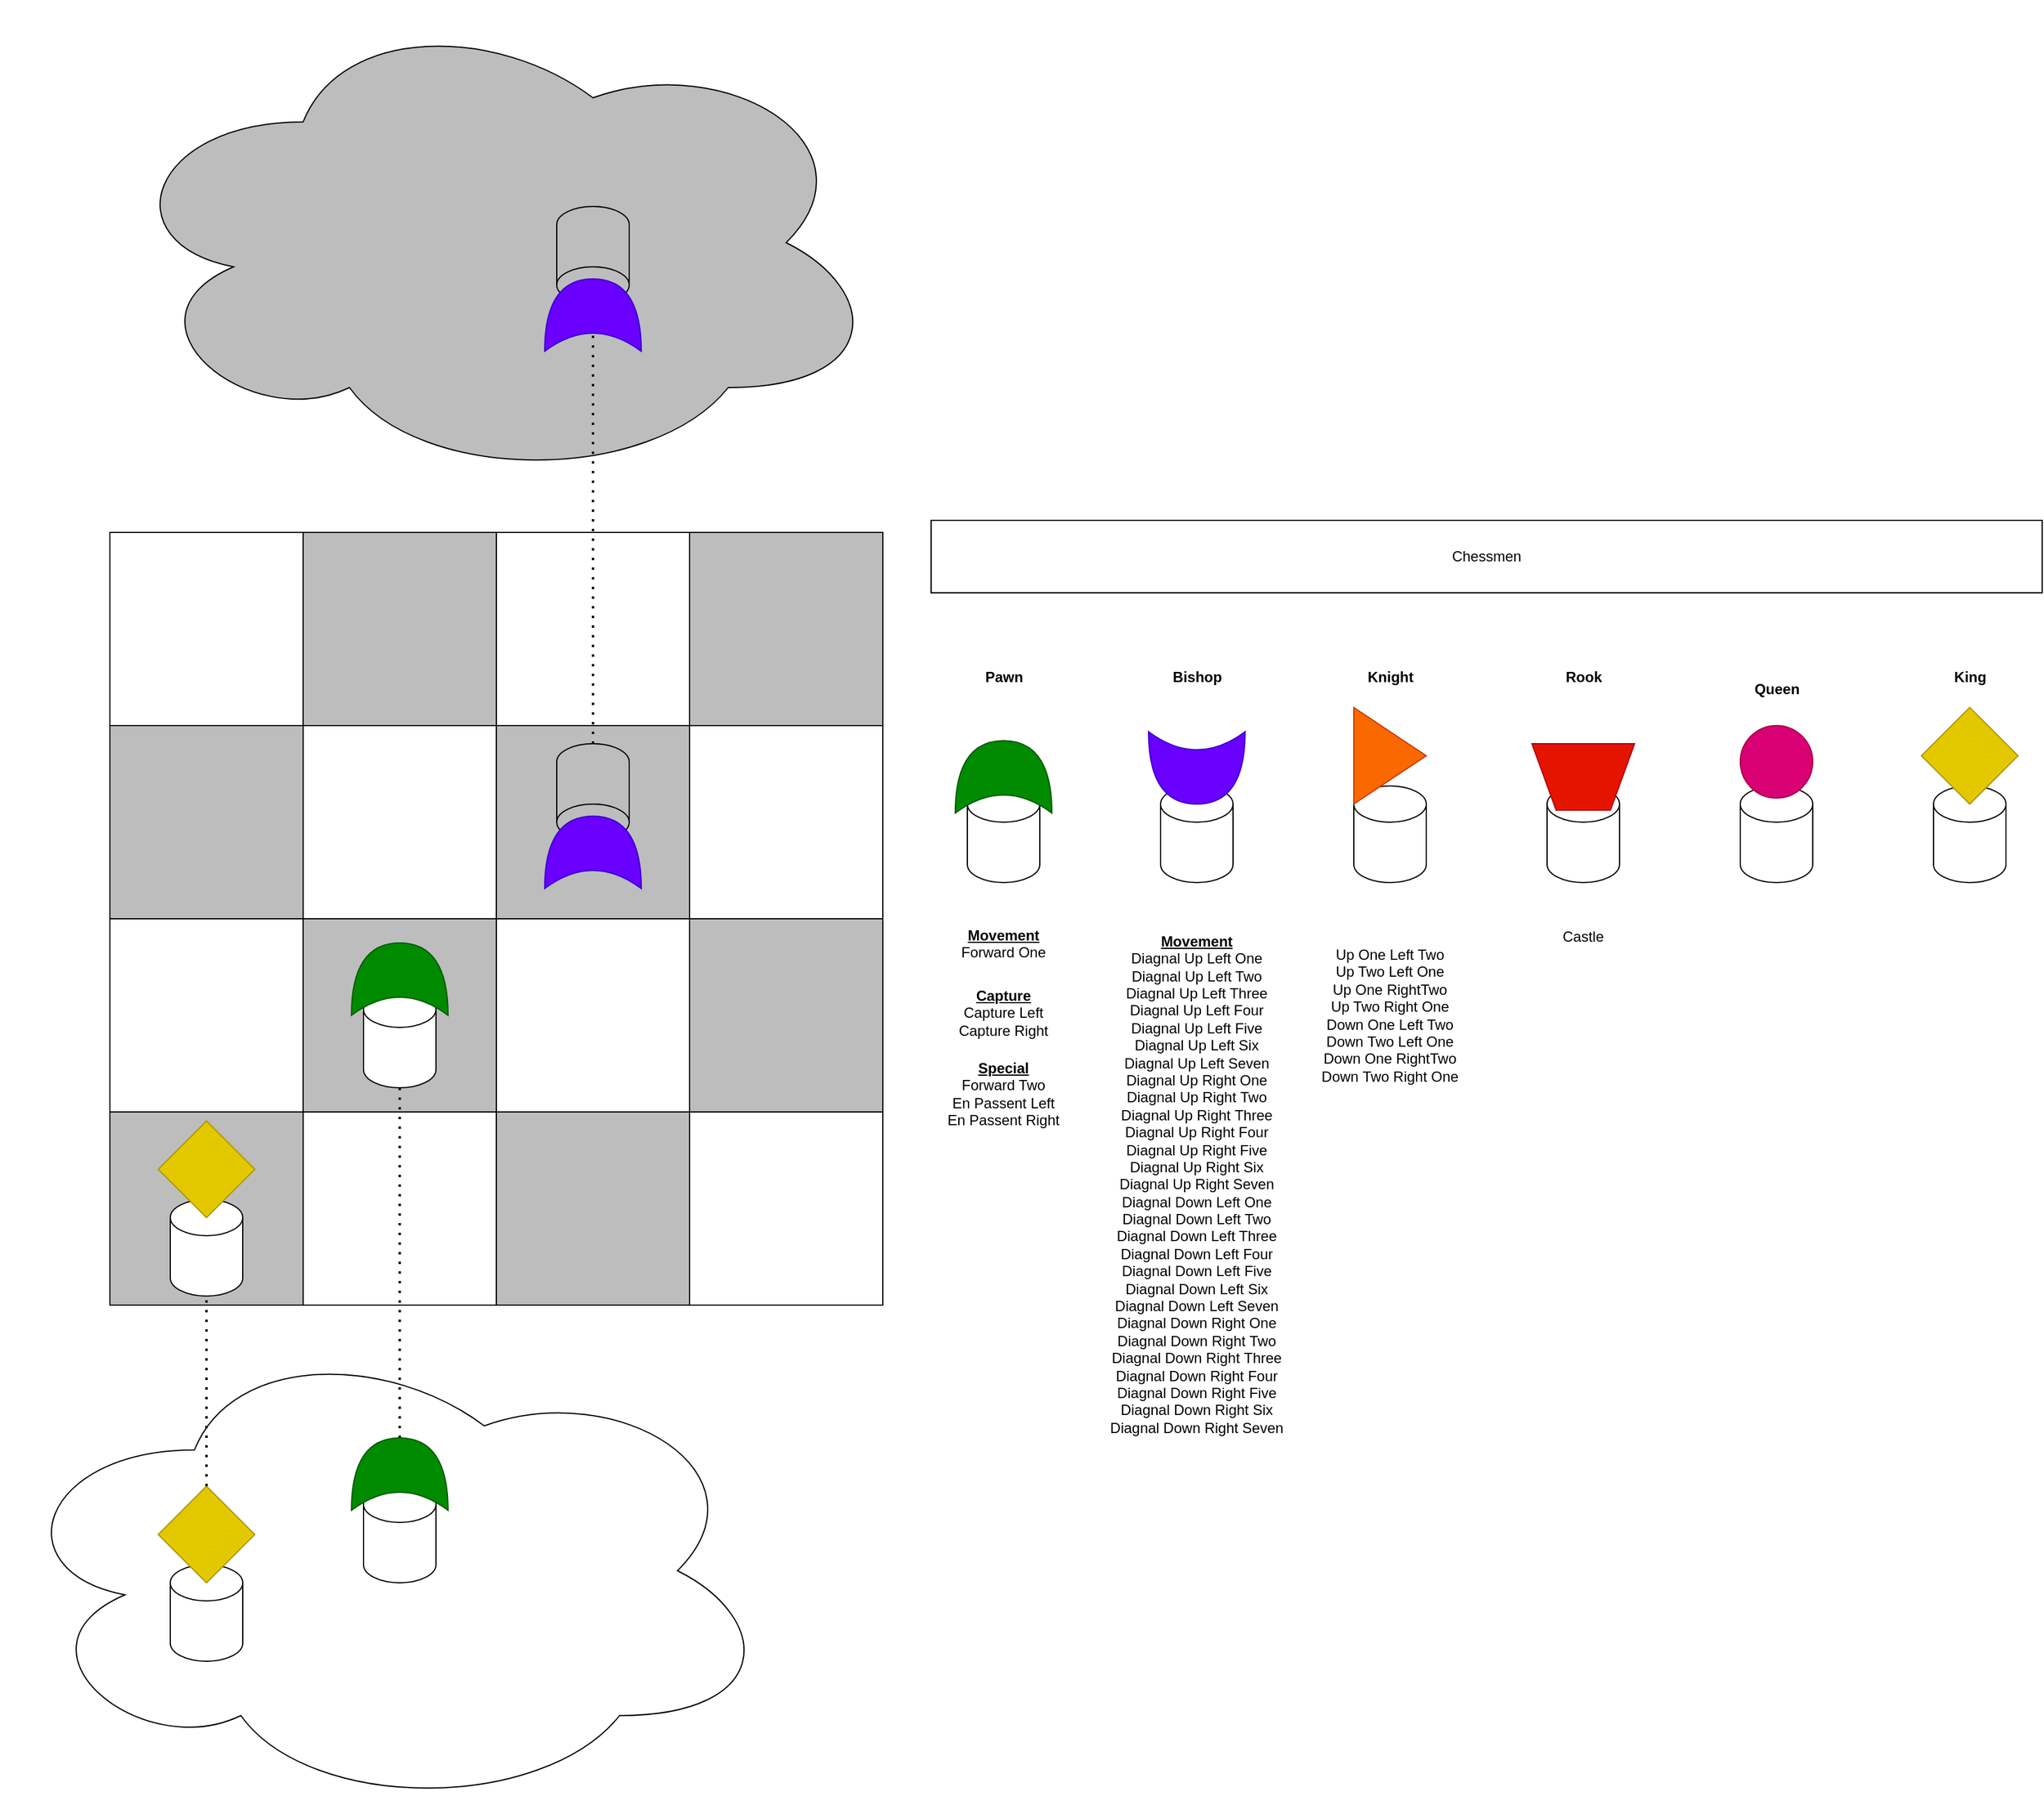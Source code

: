 <mxfile>
    <diagram id="X2ZxIjBmREGLD9pnya73" name="Page-1">
        <mxGraphModel dx="1613" dy="1983" grid="1" gridSize="10" guides="1" tooltips="1" connect="1" arrows="1" fold="1" page="0" pageScale="1" pageWidth="850" pageHeight="1100" math="0" shadow="0">
            <root>
                <mxCell id="0"/>
                <mxCell id="1" parent="0"/>
                <mxCell id="34" value="" style="whiteSpace=wrap;html=1;aspect=fixed;fillColor=#BDBDBD;" vertex="1" parent="1">
                    <mxGeometry x="440" y="120" width="160" height="160" as="geometry"/>
                </mxCell>
                <mxCell id="2" value="" style="whiteSpace=wrap;html=1;aspect=fixed;" parent="1" vertex="1">
                    <mxGeometry x="120" y="280" width="160" height="160" as="geometry"/>
                </mxCell>
                <mxCell id="3" value="" style="whiteSpace=wrap;html=1;aspect=fixed;fillColor=#BDBDBD;" parent="1" vertex="1">
                    <mxGeometry x="280" y="280" width="160" height="160" as="geometry"/>
                </mxCell>
                <mxCell id="4" value="" style="whiteSpace=wrap;html=1;aspect=fixed;fillColor=#BDBDBD;" vertex="1" parent="1">
                    <mxGeometry x="120" y="440" width="160" height="160" as="geometry"/>
                </mxCell>
                <mxCell id="5" value="" style="whiteSpace=wrap;html=1;aspect=fixed;" vertex="1" parent="1">
                    <mxGeometry x="280" y="440" width="160" height="160" as="geometry"/>
                </mxCell>
                <mxCell id="6" value="" style="shape=cylinder3;whiteSpace=wrap;html=1;boundedLbl=1;backgroundOutline=1;size=15;" vertex="1" parent="1">
                    <mxGeometry x="330" y="340" width="60" height="80" as="geometry"/>
                </mxCell>
                <mxCell id="7" value="" style="shape=xor;whiteSpace=wrap;html=1;rotation=-90;fillColor=#008a00;fontColor=#ffffff;strokeColor=#005700;" vertex="1" parent="1">
                    <mxGeometry x="330" y="290" width="60" height="80" as="geometry"/>
                </mxCell>
                <mxCell id="8" value="" style="ellipse;shape=cloud;whiteSpace=wrap;html=1;" vertex="1" parent="1">
                    <mxGeometry x="30" y="620" width="640" height="400" as="geometry"/>
                </mxCell>
                <mxCell id="9" value="" style="shape=cylinder3;whiteSpace=wrap;html=1;boundedLbl=1;backgroundOutline=1;size=15;" vertex="1" parent="1">
                    <mxGeometry x="330" y="750" width="60" height="80" as="geometry"/>
                </mxCell>
                <mxCell id="10" value="" style="shape=xor;whiteSpace=wrap;html=1;rotation=-90;fillColor=#008a00;fontColor=#ffffff;strokeColor=#005700;" vertex="1" parent="1">
                    <mxGeometry x="330" y="700" width="60" height="80" as="geometry"/>
                </mxCell>
                <mxCell id="11" value="" style="endArrow=none;dashed=1;html=1;dashPattern=1 3;strokeWidth=2;entryX=0.5;entryY=1;entryDx=0;entryDy=0;entryPerimeter=0;exitX=1;exitY=0.5;exitDx=0;exitDy=0;exitPerimeter=0;" edge="1" parent="1" source="10" target="6">
                    <mxGeometry width="50" height="50" relative="1" as="geometry">
                        <mxPoint x="-40" y="670" as="sourcePoint"/>
                        <mxPoint x="10" y="620" as="targetPoint"/>
                    </mxGeometry>
                </mxCell>
                <mxCell id="12" value="" style="shape=cylinder3;whiteSpace=wrap;html=1;boundedLbl=1;backgroundOutline=1;size=15;fillColor=#BDBDBD;rotation=-180;" vertex="1" parent="1">
                    <mxGeometry x="490" y="135" width="60" height="80" as="geometry"/>
                </mxCell>
                <mxCell id="13" value="" style="shape=xor;whiteSpace=wrap;html=1;rotation=-90;fillColor=#6a00ff;fontColor=#ffffff;strokeColor=#3700CC;" vertex="1" parent="1">
                    <mxGeometry x="490" y="185" width="60" height="80" as="geometry"/>
                </mxCell>
                <mxCell id="16" value="" style="whiteSpace=wrap;html=1;aspect=fixed;" vertex="1" parent="1">
                    <mxGeometry x="440" y="280" width="160" height="160" as="geometry"/>
                </mxCell>
                <mxCell id="17" value="" style="whiteSpace=wrap;html=1;aspect=fixed;fillColor=#BDBDBD;" vertex="1" parent="1">
                    <mxGeometry x="600" y="280" width="160" height="160" as="geometry"/>
                </mxCell>
                <mxCell id="18" value="" style="whiteSpace=wrap;html=1;aspect=fixed;fillColor=#BDBDBD;" vertex="1" parent="1">
                    <mxGeometry x="440" y="440" width="160" height="160" as="geometry"/>
                </mxCell>
                <mxCell id="19" value="" style="whiteSpace=wrap;html=1;aspect=fixed;" vertex="1" parent="1">
                    <mxGeometry x="600" y="440" width="160" height="160" as="geometry"/>
                </mxCell>
                <mxCell id="24" value="" style="whiteSpace=wrap;html=1;aspect=fixed;" vertex="1" parent="1">
                    <mxGeometry x="120" y="-40" width="160" height="160" as="geometry"/>
                </mxCell>
                <mxCell id="25" value="" style="whiteSpace=wrap;html=1;aspect=fixed;fillColor=#BDBDBD;" vertex="1" parent="1">
                    <mxGeometry x="280" y="-40" width="160" height="160" as="geometry"/>
                </mxCell>
                <mxCell id="26" value="" style="whiteSpace=wrap;html=1;aspect=fixed;fillColor=#BDBDBD;" vertex="1" parent="1">
                    <mxGeometry x="120" y="120" width="160" height="160" as="geometry"/>
                </mxCell>
                <mxCell id="27" value="" style="whiteSpace=wrap;html=1;aspect=fixed;" vertex="1" parent="1">
                    <mxGeometry x="280" y="120" width="160" height="160" as="geometry"/>
                </mxCell>
                <mxCell id="32" value="" style="whiteSpace=wrap;html=1;aspect=fixed;" vertex="1" parent="1">
                    <mxGeometry x="440" y="-40" width="160" height="160" as="geometry"/>
                </mxCell>
                <mxCell id="33" value="" style="whiteSpace=wrap;html=1;aspect=fixed;fillColor=#BDBDBD;" vertex="1" parent="1">
                    <mxGeometry x="600" y="-40" width="160" height="160" as="geometry"/>
                </mxCell>
                <mxCell id="35" value="" style="whiteSpace=wrap;html=1;aspect=fixed;" vertex="1" parent="1">
                    <mxGeometry x="600" y="120" width="160" height="160" as="geometry"/>
                </mxCell>
                <mxCell id="36" value="" style="shape=cylinder3;whiteSpace=wrap;html=1;boundedLbl=1;backgroundOutline=1;size=15;" vertex="1" parent="1">
                    <mxGeometry x="170" y="512.5" width="60" height="80" as="geometry"/>
                </mxCell>
                <mxCell id="37" value="" style="rhombus;whiteSpace=wrap;html=1;fillColor=#e3c800;fontColor=#000000;strokeColor=#B09500;" vertex="1" parent="1">
                    <mxGeometry x="160" y="447.5" width="80" height="80" as="geometry"/>
                </mxCell>
                <mxCell id="38" value="" style="shape=cylinder3;whiteSpace=wrap;html=1;boundedLbl=1;backgroundOutline=1;size=15;" vertex="1" parent="1">
                    <mxGeometry x="170" y="815" width="60" height="80" as="geometry"/>
                </mxCell>
                <mxCell id="39" value="" style="rhombus;whiteSpace=wrap;html=1;fillColor=#e3c800;fontColor=#000000;strokeColor=#B09500;" vertex="1" parent="1">
                    <mxGeometry x="160" y="750" width="80" height="80" as="geometry"/>
                </mxCell>
                <mxCell id="40" value="" style="endArrow=none;dashed=1;html=1;dashPattern=1 3;strokeWidth=2;entryX=0.5;entryY=1;entryDx=0;entryDy=0;entryPerimeter=0;exitX=0.5;exitY=0;exitDx=0;exitDy=0;" edge="1" parent="1" source="39" target="36">
                    <mxGeometry width="50" height="50" relative="1" as="geometry">
                        <mxPoint x="20" y="750" as="sourcePoint"/>
                        <mxPoint x="70" y="700" as="targetPoint"/>
                    </mxGeometry>
                </mxCell>
                <mxCell id="41" value="" style="ellipse;shape=cloud;whiteSpace=wrap;html=1;fillColor=#BDBDBD;" vertex="1" parent="1">
                    <mxGeometry x="120" y="-480" width="640" height="400" as="geometry"/>
                </mxCell>
                <mxCell id="42" value="" style="shape=cylinder3;whiteSpace=wrap;html=1;boundedLbl=1;backgroundOutline=1;size=15;fillColor=#BDBDBD;rotation=-180;" vertex="1" parent="1">
                    <mxGeometry x="490" y="-310" width="60" height="80" as="geometry"/>
                </mxCell>
                <mxCell id="43" value="" style="shape=xor;whiteSpace=wrap;html=1;rotation=-90;fillColor=#6a00ff;fontColor=#ffffff;strokeColor=#3700CC;" vertex="1" parent="1">
                    <mxGeometry x="490" y="-260" width="60" height="80" as="geometry"/>
                </mxCell>
                <mxCell id="44" value="" style="endArrow=none;dashed=1;html=1;dashPattern=1 3;strokeWidth=2;entryX=0.25;entryY=0.5;entryDx=0;entryDy=0;entryPerimeter=0;exitX=0.5;exitY=1;exitDx=0;exitDy=0;exitPerimeter=0;" edge="1" parent="1" source="12" target="43">
                    <mxGeometry width="50" height="50" relative="1" as="geometry">
                        <mxPoint x="700" y="-70" as="sourcePoint"/>
                        <mxPoint x="750" y="-120" as="targetPoint"/>
                    </mxGeometry>
                </mxCell>
                <mxCell id="45" value="" style="shape=cylinder3;whiteSpace=wrap;html=1;boundedLbl=1;backgroundOutline=1;size=15;" vertex="1" parent="1">
                    <mxGeometry x="830" y="170" width="60" height="80" as="geometry"/>
                </mxCell>
                <mxCell id="46" value="" style="shape=xor;whiteSpace=wrap;html=1;rotation=-90;fillColor=#008a00;fontColor=#ffffff;strokeColor=#005700;" vertex="1" parent="1">
                    <mxGeometry x="830" y="122.5" width="60" height="80" as="geometry"/>
                </mxCell>
                <mxCell id="47" value="Pawn" style="text;html=1;align=center;verticalAlign=middle;resizable=0;points=[];autosize=1;strokeColor=none;fillColor=none;fontStyle=1" vertex="1" parent="1">
                    <mxGeometry x="835" y="70" width="50" height="20" as="geometry"/>
                </mxCell>
                <mxCell id="48" value="&lt;b&gt;&lt;u&gt;Movement&lt;/u&gt;&lt;/b&gt;&lt;br&gt;Forward One" style="text;html=1;strokeColor=none;fillColor=none;align=center;verticalAlign=top;whiteSpace=wrap;rounded=0;" vertex="1" parent="1">
                    <mxGeometry x="780" y="280" width="160" height="50" as="geometry"/>
                </mxCell>
                <mxCell id="49" value="" style="shape=cylinder3;whiteSpace=wrap;html=1;boundedLbl=1;backgroundOutline=1;size=15;rotation=0;" vertex="1" parent="1">
                    <mxGeometry x="990" y="170" width="60" height="80" as="geometry"/>
                </mxCell>
                <mxCell id="50" value="" style="shape=xor;whiteSpace=wrap;html=1;rotation=90;fillColor=#6a00ff;fontColor=#ffffff;strokeColor=#3700CC;" vertex="1" parent="1">
                    <mxGeometry x="990" y="115" width="60" height="80" as="geometry"/>
                </mxCell>
                <mxCell id="51" value="Bishop" style="text;html=1;align=center;verticalAlign=middle;resizable=0;points=[];autosize=1;strokeColor=none;fillColor=none;fontStyle=1" vertex="1" parent="1">
                    <mxGeometry x="990" y="70" width="60" height="20" as="geometry"/>
                </mxCell>
                <mxCell id="52" value="" style="shape=cylinder3;whiteSpace=wrap;html=1;boundedLbl=1;backgroundOutline=1;size=15;" vertex="1" parent="1">
                    <mxGeometry x="1630" y="170" width="60" height="80" as="geometry"/>
                </mxCell>
                <mxCell id="53" value="" style="rhombus;whiteSpace=wrap;html=1;fillColor=#e3c800;fontColor=#000000;strokeColor=#B09500;" vertex="1" parent="1">
                    <mxGeometry x="1620" y="105" width="80" height="80" as="geometry"/>
                </mxCell>
                <mxCell id="54" value="King" style="text;html=1;align=center;verticalAlign=middle;resizable=0;points=[];autosize=1;strokeColor=none;fillColor=none;fontStyle=1" vertex="1" parent="1">
                    <mxGeometry x="1640" y="70" width="40" height="20" as="geometry"/>
                </mxCell>
                <mxCell id="55" value="" style="shape=cylinder3;whiteSpace=wrap;html=1;boundedLbl=1;backgroundOutline=1;size=15;" vertex="1" parent="1">
                    <mxGeometry x="1310" y="170" width="60" height="80" as="geometry"/>
                </mxCell>
                <mxCell id="60" value="Rook" style="text;html=1;align=center;verticalAlign=middle;resizable=0;points=[];autosize=1;strokeColor=none;fillColor=none;fontStyle=1" vertex="1" parent="1">
                    <mxGeometry x="1315" y="70" width="50" height="20" as="geometry"/>
                </mxCell>
                <mxCell id="61" value="" style="shape=cylinder3;whiteSpace=wrap;html=1;boundedLbl=1;backgroundOutline=1;size=15;rotation=0;" vertex="1" parent="1">
                    <mxGeometry x="1150" y="170" width="60" height="80" as="geometry"/>
                </mxCell>
                <mxCell id="59" value="" style="triangle;whiteSpace=wrap;html=1;fillColor=#fa6800;fontColor=#000000;strokeColor=#C73500;" vertex="1" parent="1">
                    <mxGeometry x="1150" y="105" width="60" height="80" as="geometry"/>
                </mxCell>
                <mxCell id="62" value="Knight" style="text;html=1;align=center;verticalAlign=middle;resizable=0;points=[];autosize=1;strokeColor=none;fillColor=none;fontStyle=1" vertex="1" parent="1">
                    <mxGeometry x="1155" y="70" width="50" height="20" as="geometry"/>
                </mxCell>
                <mxCell id="64" value="" style="shape=cylinder3;whiteSpace=wrap;html=1;boundedLbl=1;backgroundOutline=1;size=15;" vertex="1" parent="1">
                    <mxGeometry x="1470" y="170" width="60" height="80" as="geometry"/>
                </mxCell>
                <mxCell id="65" value="" style="ellipse;whiteSpace=wrap;html=1;aspect=fixed;fillColor=#d80073;strokeColor=#A50040;fontColor=#ffffff;" vertex="1" parent="1">
                    <mxGeometry x="1470" y="120" width="60" height="60" as="geometry"/>
                </mxCell>
                <mxCell id="66" value="Queen" style="text;html=1;align=center;verticalAlign=middle;resizable=0;points=[];autosize=1;strokeColor=none;fillColor=none;fontStyle=1" vertex="1" parent="1">
                    <mxGeometry x="1475" y="80" width="50" height="20" as="geometry"/>
                </mxCell>
                <mxCell id="68" value="&lt;b&gt;&lt;u&gt;Movement&lt;/u&gt;&lt;/b&gt;&lt;br&gt;Diagnal Up Left One&lt;br&gt;Diagnal Up Left Two&lt;br&gt;Diagnal Up Left Three&lt;br&gt;Diagnal Up Left Four&lt;br&gt;Diagnal Up Left Five&lt;br&gt;Diagnal Up Left Six&lt;br&gt;Diagnal Up Left Seven&lt;br&gt;Diagnal Up Right One&lt;br&gt;Diagnal Up Right&amp;nbsp;Two&lt;br&gt;Diagnal Up Right&amp;nbsp;Three&lt;br&gt;Diagnal Up Right&amp;nbsp;Four&lt;br&gt;Diagnal Up Right&amp;nbsp;Five&lt;br&gt;Diagnal Up Right&amp;nbsp;Six&lt;br&gt;Diagnal Up Right&amp;nbsp;Seven&lt;br&gt;Diagnal Down Left One&lt;br&gt;Diagnal Down&amp;nbsp;Left Two&lt;br&gt;Diagnal Down&amp;nbsp;Left Three&lt;br&gt;Diagnal Down&amp;nbsp;Left Four&lt;br&gt;Diagnal Down&amp;nbsp;Left Five&lt;br&gt;Diagnal Down&amp;nbsp;Left Six&lt;br&gt;Diagnal Down&amp;nbsp;Left Seven&lt;br&gt;Diagnal Down&amp;nbsp;Right One&lt;br&gt;Diagnal Down&amp;nbsp;Right&amp;nbsp;Two&lt;br&gt;Diagnal Down&amp;nbsp;Right&amp;nbsp;Three&lt;br&gt;Diagnal Down&amp;nbsp;Right&amp;nbsp;Four&lt;br&gt;Diagnal Down&amp;nbsp;Right&amp;nbsp;Five&lt;br&gt;Diagnal Down&amp;nbsp;Right&amp;nbsp;Six&lt;br&gt;Diagnal Down&amp;nbsp;Right&amp;nbsp;Seven" style="text;html=1;strokeColor=none;fillColor=none;align=center;verticalAlign=middle;whiteSpace=wrap;rounded=0;" vertex="1" parent="1">
                    <mxGeometry x="940" y="280" width="160" height="440" as="geometry"/>
                </mxCell>
                <mxCell id="69" value="" style="shape=trapezoid;perimeter=trapezoidPerimeter;whiteSpace=wrap;html=1;fixedSize=1;fillColor=#e51400;rotation=-180;fontColor=#ffffff;strokeColor=#B20000;" vertex="1" parent="1">
                    <mxGeometry x="1297.5" y="135" width="85" height="55" as="geometry"/>
                </mxCell>
                <mxCell id="70" value="Up One Left Two&lt;br&gt;Up Two Left One&lt;br&gt;Up One RightTwo&lt;br&gt;Up Two Right One&lt;br&gt;Down One Left Two&lt;br&gt;Down&amp;nbsp;Two Left One&lt;br&gt;Down&amp;nbsp;One RightTwo&lt;br&gt;Down&amp;nbsp;Two Right One" style="text;html=1;strokeColor=none;fillColor=none;align=center;verticalAlign=middle;whiteSpace=wrap;rounded=0;" vertex="1" parent="1">
                    <mxGeometry x="1100" y="280" width="160" height="160" as="geometry"/>
                </mxCell>
                <mxCell id="71" value="Castle" style="text;html=1;strokeColor=none;fillColor=none;align=center;verticalAlign=middle;whiteSpace=wrap;rounded=0;" vertex="1" parent="1">
                    <mxGeometry x="1260" y="280" width="160" height="30" as="geometry"/>
                </mxCell>
                <mxCell id="72" value="&lt;b&gt;&lt;u&gt;Capture&lt;/u&gt;&lt;/b&gt;&lt;br&gt;Capture Left&lt;br&gt;Capture Right" style="text;html=1;strokeColor=none;fillColor=none;align=center;verticalAlign=top;whiteSpace=wrap;rounded=0;" vertex="1" parent="1">
                    <mxGeometry x="780" y="330" width="160" height="60" as="geometry"/>
                </mxCell>
                <mxCell id="73" value="&lt;b&gt;&lt;u&gt;Special&lt;/u&gt;&lt;/b&gt;&lt;br&gt;Forward Two&lt;br&gt;En Passent Left&lt;br&gt;En Passent Right" style="text;html=1;strokeColor=none;fillColor=none;align=center;verticalAlign=top;whiteSpace=wrap;rounded=0;" vertex="1" parent="1">
                    <mxGeometry x="780" y="390" width="160" height="80" as="geometry"/>
                </mxCell>
                <mxCell id="75" value="Chessmen" style="rounded=0;whiteSpace=wrap;html=1;" vertex="1" parent="1">
                    <mxGeometry x="800" y="-50" width="920" height="60" as="geometry"/>
                </mxCell>
            </root>
        </mxGraphModel>
    </diagram>
</mxfile>